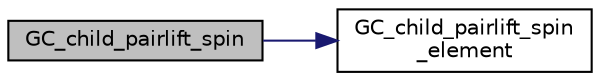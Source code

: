 digraph "GC_child_pairlift_spin"
{
 // INTERACTIVE_SVG=YES
  edge [fontname="Helvetica",fontsize="10",labelfontname="Helvetica",labelfontsize="10"];
  node [fontname="Helvetica",fontsize="10",shape=record];
  rankdir="LR";
  Node1 [label="GC_child_pairlift_spin",height=0.2,width=0.4,color="black", fillcolor="grey75", style="filled", fontcolor="black"];
  Node1 -> Node2 [color="midnightblue",fontsize="10",style="solid",fontname="Helvetica"];
  Node2 [label="GC_child_pairlift_spin\l_element",height=0.2,width=0.4,color="black", fillcolor="white", style="filled",URL="$mltply_8c.html#a8bc8e9d8ce6a5a681f6a77cffc1d1171"];
}
